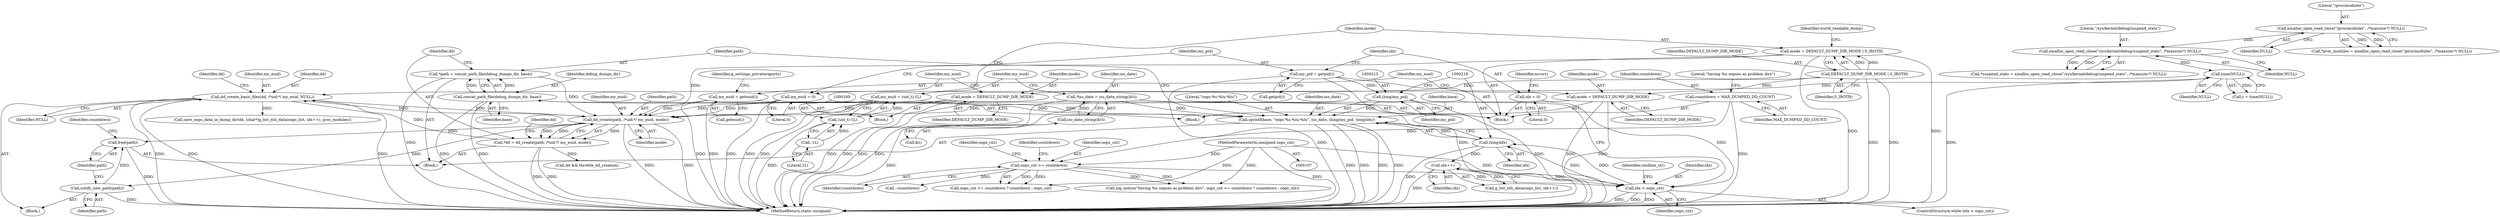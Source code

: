 digraph "0_abrt_8939398b82006ba1fec4ed491339fc075f43fc7c_4@API" {
"1000298" [label="(Call,free(path))"];
"1000293" [label="(Call,notify_new_path(path))"];
"1000229" [label="(Call,dd_create(path, /*uid:*/ my_euid, mode))"];
"1000221" [label="(Call,*path = concat_path_file(debug_dumps_dir, base))"];
"1000223" [label="(Call,concat_path_file(debug_dumps_dir, base))"];
"1000210" [label="(Call,sprintf(base, \"oops-%s-%lu-%lu\", iso_date, (long)my_pid, (long)idx))"];
"1000151" [label="(Call,*iso_date = iso_date_string(&t))"];
"1000153" [label="(Call,iso_date_string(&t))"];
"1000214" [label="(Call,(long)my_pid)"];
"1000193" [label="(Call,my_pid = getpid())"];
"1000217" [label="(Call,(long)idx)"];
"1000205" [label="(Call,idx < oops_cnt)"];
"1000246" [label="(Call,idx++)"];
"1000197" [label="(Call,idx = 0)"];
"1000109" [label="(MethodParameterIn,unsigned oops_cnt)"];
"1000118" [label="(Call,oops_cnt >= countdown)"];
"1000112" [label="(Call,countdown = MAX_DUMPED_DD_COUNT)"];
"1000189" [label="(Call,my_euid = 0)"];
"1000236" [label="(Call,dd_create_basic_files(dd, /*uid:*/ my_euid, NULL))"];
"1000227" [label="(Call,*dd = dd_create(path, /*uid:*/ my_euid, mode))"];
"1000148" [label="(Call,time(NULL))"];
"1000142" [label="(Call,xmalloc_open_read_close(\"/sys/kernel/debug/suspend_stats\", /*maxsize:*/ NULL))"];
"1000136" [label="(Call,xmalloc_open_read_close(\"/proc/modules\", /*maxsize:*/ NULL))"];
"1000157" [label="(Call,my_euid = (uid_t)-1L)"];
"1000159" [label="(Call,(uid_t)-1L)"];
"1000161" [label="(Call,-1L)"];
"1000176" [label="(Call,my_euid = geteuid())"];
"1000186" [label="(Call,mode = DEFAULT_DUMP_DIR_MODE)"];
"1000166" [label="(Call,DEFAULT_DUMP_DIR_MODE | S_IROTH)"];
"1000173" [label="(Call,mode = DEFAULT_DUMP_DIR_MODE)"];
"1000164" [label="(Call,mode = DEFAULT_DUMP_DIR_MODE | S_IROTH)"];
"1000177" [label="(Identifier,my_euid)"];
"1000241" [label="(Identifier,dd)"];
"1000112" [label="(Call,countdown = MAX_DUMPED_DD_COUNT)"];
"1000231" [label="(Identifier,my_euid)"];
"1000229" [label="(Call,dd_create(path, /*uid:*/ my_euid, mode))"];
"1000114" [label="(Identifier,MAX_DUMPED_DD_COUNT)"];
"1000222" [label="(Identifier,path)"];
"1000152" [label="(Identifier,iso_date)"];
"1000322" [label="(MethodReturn,static unsigned)"];
"1000118" [label="(Call,oops_cnt >= countdown)"];
"1000207" [label="(Identifier,oops_cnt)"];
"1000225" [label="(Identifier,base)"];
"1000210" [label="(Call,sprintf(base, \"oops-%s-%lu-%lu\", iso_date, (long)my_pid, (long)idx))"];
"1000171" [label="(Identifier,world_readable_dump)"];
"1000178" [label="(Call,geteuid())"];
"1000199" [label="(Literal,0)"];
"1000246" [label="(Call,idx++)"];
"1000212" [label="(Literal,\"oops-%s-%lu-%lu\")"];
"1000137" [label="(Literal,\"/proc/modules\")"];
"1000149" [label="(Identifier,NULL)"];
"1000188" [label="(Identifier,DEFAULT_DUMP_DIR_MODE)"];
"1000157" [label="(Call,my_euid = (uid_t)-1L)"];
"1000228" [label="(Identifier,dd)"];
"1000134" [label="(Call,*proc_modules = xmalloc_open_read_close(\"/proc/modules\", /*maxsize:*/ NULL))"];
"1000161" [label="(Call,-1L)"];
"1000234" [label="(Identifier,dd)"];
"1000120" [label="(Identifier,countdown)"];
"1000146" [label="(Call,t = time(NULL))"];
"1000219" [label="(Identifier,idx)"];
"1000176" [label="(Call,my_euid = geteuid())"];
"1000230" [label="(Identifier,path)"];
"1000195" [label="(Call,getpid())"];
"1000116" [label="(Literal,\"Saving %u oopses as problem dirs\")"];
"1000227" [label="(Call,*dd = dd_create(path, /*uid:*/ my_euid, mode))"];
"1000180" [label="(Identifier,g_settings_privatereports)"];
"1000144" [label="(Identifier,NULL)"];
"1000303" [label="(Identifier,countdown)"];
"1000173" [label="(Call,mode = DEFAULT_DUMP_DIR_MODE)"];
"1000205" [label="(Call,idx < oops_cnt)"];
"1000313" [label="(Identifier,cmdline_str)"];
"1000244" [label="(Call,g_list_nth_data(oops_list, idx++))"];
"1000190" [label="(Identifier,my_euid)"];
"1000138" [label="(Identifier,NULL)"];
"1000162" [label="(Literal,1L)"];
"1000202" [label="(Identifier,errors)"];
"1000302" [label="(Call,--countdown)"];
"1000143" [label="(Literal,\"/sys/kernel/debug/suspend_stats\")"];
"1000216" [label="(Identifier,my_pid)"];
"1000247" [label="(Identifier,idx)"];
"1000238" [label="(Identifier,my_euid)"];
"1000175" [label="(Identifier,DEFAULT_DUMP_DIR_MODE)"];
"1000117" [label="(Call,oops_cnt >= countdown ? countdown : oops_cnt)"];
"1000172" [label="(Block,)"];
"1000191" [label="(Literal,0)"];
"1000140" [label="(Call,*suspend_stats = xmalloc_open_read_close(\"/sys/kernel/debug/suspend_stats\", /*maxsize:*/ NULL))"];
"1000122" [label="(Identifier,oops_cnt)"];
"1000232" [label="(Identifier,mode)"];
"1000174" [label="(Identifier,mode)"];
"1000307" [label="(Call,dd && throttle_dd_creation)"];
"1000148" [label="(Call,time(NULL))"];
"1000213" [label="(Identifier,iso_date)"];
"1000158" [label="(Identifier,my_euid)"];
"1000198" [label="(Identifier,idx)"];
"1000208" [label="(Block,)"];
"1000154" [label="(Call,&t)"];
"1000186" [label="(Call,mode = DEFAULT_DUMP_DIR_MODE)"];
"1000109" [label="(MethodParameterIn,unsigned oops_cnt)"];
"1000110" [label="(Block,)"];
"1000193" [label="(Call,my_pid = getpid())"];
"1000167" [label="(Identifier,DEFAULT_DUMP_DIR_MODE)"];
"1000153" [label="(Call,iso_date_string(&t))"];
"1000217" [label="(Call,(long)idx)"];
"1000121" [label="(Identifier,countdown)"];
"1000204" [label="(ControlStructure,while (idx < oops_cnt))"];
"1000189" [label="(Call,my_euid = 0)"];
"1000168" [label="(Identifier,S_IROTH)"];
"1000298" [label="(Call,free(path))"];
"1000165" [label="(Identifier,mode)"];
"1000197" [label="(Call,idx = 0)"];
"1000164" [label="(Call,mode = DEFAULT_DUMP_DIR_MODE | S_IROTH)"];
"1000299" [label="(Identifier,path)"];
"1000223" [label="(Call,concat_path_file(debug_dumps_dir, base))"];
"1000237" [label="(Identifier,dd)"];
"1000113" [label="(Identifier,countdown)"];
"1000235" [label="(Block,)"];
"1000194" [label="(Identifier,my_pid)"];
"1000214" [label="(Call,(long)my_pid)"];
"1000293" [label="(Call,notify_new_path(path))"];
"1000166" [label="(Call,DEFAULT_DUMP_DIR_MODE | S_IROTH)"];
"1000206" [label="(Identifier,idx)"];
"1000187" [label="(Identifier,mode)"];
"1000224" [label="(Identifier,debug_dumps_dir)"];
"1000221" [label="(Call,*path = concat_path_file(debug_dumps_dir, base))"];
"1000294" [label="(Identifier,path)"];
"1000151" [label="(Call,*iso_date = iso_date_string(&t))"];
"1000181" [label="(Block,)"];
"1000136" [label="(Call,xmalloc_open_read_close(\"/proc/modules\", /*maxsize:*/ NULL))"];
"1000236" [label="(Call,dd_create_basic_files(dd, /*uid:*/ my_euid, NULL))"];
"1000115" [label="(Call,log_notice(\"Saving %u oopses as problem dirs\", oops_cnt >= countdown ? countdown : oops_cnt))"];
"1000240" [label="(Call,save_oops_data_in_dump_dir(dd, (char*)g_list_nth_data(oops_list, idx++), proc_modules))"];
"1000142" [label="(Call,xmalloc_open_read_close(\"/sys/kernel/debug/suspend_stats\", /*maxsize:*/ NULL))"];
"1000159" [label="(Call,(uid_t)-1L)"];
"1000119" [label="(Identifier,oops_cnt)"];
"1000211" [label="(Identifier,base)"];
"1000239" [label="(Identifier,NULL)"];
"1000298" -> "1000208"  [label="AST: "];
"1000298" -> "1000299"  [label="CFG: "];
"1000299" -> "1000298"  [label="AST: "];
"1000303" -> "1000298"  [label="CFG: "];
"1000298" -> "1000322"  [label="DDG: "];
"1000293" -> "1000298"  [label="DDG: "];
"1000229" -> "1000298"  [label="DDG: "];
"1000293" -> "1000235"  [label="AST: "];
"1000293" -> "1000294"  [label="CFG: "];
"1000294" -> "1000293"  [label="AST: "];
"1000299" -> "1000293"  [label="CFG: "];
"1000293" -> "1000322"  [label="DDG: "];
"1000229" -> "1000293"  [label="DDG: "];
"1000229" -> "1000227"  [label="AST: "];
"1000229" -> "1000232"  [label="CFG: "];
"1000230" -> "1000229"  [label="AST: "];
"1000231" -> "1000229"  [label="AST: "];
"1000232" -> "1000229"  [label="AST: "];
"1000227" -> "1000229"  [label="CFG: "];
"1000229" -> "1000322"  [label="DDG: "];
"1000229" -> "1000322"  [label="DDG: "];
"1000229" -> "1000227"  [label="DDG: "];
"1000229" -> "1000227"  [label="DDG: "];
"1000229" -> "1000227"  [label="DDG: "];
"1000221" -> "1000229"  [label="DDG: "];
"1000189" -> "1000229"  [label="DDG: "];
"1000236" -> "1000229"  [label="DDG: "];
"1000157" -> "1000229"  [label="DDG: "];
"1000176" -> "1000229"  [label="DDG: "];
"1000186" -> "1000229"  [label="DDG: "];
"1000173" -> "1000229"  [label="DDG: "];
"1000164" -> "1000229"  [label="DDG: "];
"1000229" -> "1000236"  [label="DDG: "];
"1000221" -> "1000208"  [label="AST: "];
"1000221" -> "1000223"  [label="CFG: "];
"1000222" -> "1000221"  [label="AST: "];
"1000223" -> "1000221"  [label="AST: "];
"1000228" -> "1000221"  [label="CFG: "];
"1000221" -> "1000322"  [label="DDG: "];
"1000223" -> "1000221"  [label="DDG: "];
"1000223" -> "1000221"  [label="DDG: "];
"1000223" -> "1000225"  [label="CFG: "];
"1000224" -> "1000223"  [label="AST: "];
"1000225" -> "1000223"  [label="AST: "];
"1000223" -> "1000322"  [label="DDG: "];
"1000223" -> "1000322"  [label="DDG: "];
"1000223" -> "1000210"  [label="DDG: "];
"1000210" -> "1000223"  [label="DDG: "];
"1000210" -> "1000208"  [label="AST: "];
"1000210" -> "1000217"  [label="CFG: "];
"1000211" -> "1000210"  [label="AST: "];
"1000212" -> "1000210"  [label="AST: "];
"1000213" -> "1000210"  [label="AST: "];
"1000214" -> "1000210"  [label="AST: "];
"1000217" -> "1000210"  [label="AST: "];
"1000222" -> "1000210"  [label="CFG: "];
"1000210" -> "1000322"  [label="DDG: "];
"1000210" -> "1000322"  [label="DDG: "];
"1000210" -> "1000322"  [label="DDG: "];
"1000210" -> "1000322"  [label="DDG: "];
"1000151" -> "1000210"  [label="DDG: "];
"1000214" -> "1000210"  [label="DDG: "];
"1000217" -> "1000210"  [label="DDG: "];
"1000151" -> "1000110"  [label="AST: "];
"1000151" -> "1000153"  [label="CFG: "];
"1000152" -> "1000151"  [label="AST: "];
"1000153" -> "1000151"  [label="AST: "];
"1000158" -> "1000151"  [label="CFG: "];
"1000151" -> "1000322"  [label="DDG: "];
"1000151" -> "1000322"  [label="DDG: "];
"1000153" -> "1000151"  [label="DDG: "];
"1000153" -> "1000154"  [label="CFG: "];
"1000154" -> "1000153"  [label="AST: "];
"1000153" -> "1000322"  [label="DDG: "];
"1000214" -> "1000216"  [label="CFG: "];
"1000215" -> "1000214"  [label="AST: "];
"1000216" -> "1000214"  [label="AST: "];
"1000218" -> "1000214"  [label="CFG: "];
"1000214" -> "1000322"  [label="DDG: "];
"1000193" -> "1000214"  [label="DDG: "];
"1000193" -> "1000110"  [label="AST: "];
"1000193" -> "1000195"  [label="CFG: "];
"1000194" -> "1000193"  [label="AST: "];
"1000195" -> "1000193"  [label="AST: "];
"1000198" -> "1000193"  [label="CFG: "];
"1000193" -> "1000322"  [label="DDG: "];
"1000193" -> "1000322"  [label="DDG: "];
"1000217" -> "1000219"  [label="CFG: "];
"1000218" -> "1000217"  [label="AST: "];
"1000219" -> "1000217"  [label="AST: "];
"1000217" -> "1000322"  [label="DDG: "];
"1000217" -> "1000205"  [label="DDG: "];
"1000205" -> "1000217"  [label="DDG: "];
"1000217" -> "1000246"  [label="DDG: "];
"1000205" -> "1000204"  [label="AST: "];
"1000205" -> "1000207"  [label="CFG: "];
"1000206" -> "1000205"  [label="AST: "];
"1000207" -> "1000205"  [label="AST: "];
"1000211" -> "1000205"  [label="CFG: "];
"1000313" -> "1000205"  [label="CFG: "];
"1000205" -> "1000322"  [label="DDG: "];
"1000205" -> "1000322"  [label="DDG: "];
"1000205" -> "1000322"  [label="DDG: "];
"1000246" -> "1000205"  [label="DDG: "];
"1000197" -> "1000205"  [label="DDG: "];
"1000109" -> "1000205"  [label="DDG: "];
"1000118" -> "1000205"  [label="DDG: "];
"1000246" -> "1000244"  [label="AST: "];
"1000246" -> "1000247"  [label="CFG: "];
"1000247" -> "1000246"  [label="AST: "];
"1000244" -> "1000246"  [label="CFG: "];
"1000246" -> "1000322"  [label="DDG: "];
"1000246" -> "1000244"  [label="DDG: "];
"1000197" -> "1000110"  [label="AST: "];
"1000197" -> "1000199"  [label="CFG: "];
"1000198" -> "1000197"  [label="AST: "];
"1000199" -> "1000197"  [label="AST: "];
"1000202" -> "1000197"  [label="CFG: "];
"1000109" -> "1000107"  [label="AST: "];
"1000109" -> "1000322"  [label="DDG: "];
"1000109" -> "1000115"  [label="DDG: "];
"1000109" -> "1000118"  [label="DDG: "];
"1000109" -> "1000117"  [label="DDG: "];
"1000118" -> "1000117"  [label="AST: "];
"1000118" -> "1000120"  [label="CFG: "];
"1000119" -> "1000118"  [label="AST: "];
"1000120" -> "1000118"  [label="AST: "];
"1000121" -> "1000118"  [label="CFG: "];
"1000122" -> "1000118"  [label="CFG: "];
"1000118" -> "1000115"  [label="DDG: "];
"1000118" -> "1000115"  [label="DDG: "];
"1000112" -> "1000118"  [label="DDG: "];
"1000118" -> "1000117"  [label="DDG: "];
"1000118" -> "1000117"  [label="DDG: "];
"1000118" -> "1000302"  [label="DDG: "];
"1000112" -> "1000110"  [label="AST: "];
"1000112" -> "1000114"  [label="CFG: "];
"1000113" -> "1000112"  [label="AST: "];
"1000114" -> "1000112"  [label="AST: "];
"1000116" -> "1000112"  [label="CFG: "];
"1000112" -> "1000322"  [label="DDG: "];
"1000189" -> "1000181"  [label="AST: "];
"1000189" -> "1000191"  [label="CFG: "];
"1000190" -> "1000189"  [label="AST: "];
"1000191" -> "1000189"  [label="AST: "];
"1000194" -> "1000189"  [label="CFG: "];
"1000189" -> "1000322"  [label="DDG: "];
"1000236" -> "1000235"  [label="AST: "];
"1000236" -> "1000239"  [label="CFG: "];
"1000237" -> "1000236"  [label="AST: "];
"1000238" -> "1000236"  [label="AST: "];
"1000239" -> "1000236"  [label="AST: "];
"1000241" -> "1000236"  [label="CFG: "];
"1000236" -> "1000322"  [label="DDG: "];
"1000236" -> "1000322"  [label="DDG: "];
"1000236" -> "1000322"  [label="DDG: "];
"1000227" -> "1000236"  [label="DDG: "];
"1000148" -> "1000236"  [label="DDG: "];
"1000236" -> "1000240"  [label="DDG: "];
"1000227" -> "1000208"  [label="AST: "];
"1000228" -> "1000227"  [label="AST: "];
"1000234" -> "1000227"  [label="CFG: "];
"1000227" -> "1000322"  [label="DDG: "];
"1000227" -> "1000322"  [label="DDG: "];
"1000227" -> "1000307"  [label="DDG: "];
"1000148" -> "1000146"  [label="AST: "];
"1000148" -> "1000149"  [label="CFG: "];
"1000149" -> "1000148"  [label="AST: "];
"1000146" -> "1000148"  [label="CFG: "];
"1000148" -> "1000322"  [label="DDG: "];
"1000148" -> "1000146"  [label="DDG: "];
"1000142" -> "1000148"  [label="DDG: "];
"1000142" -> "1000140"  [label="AST: "];
"1000142" -> "1000144"  [label="CFG: "];
"1000143" -> "1000142"  [label="AST: "];
"1000144" -> "1000142"  [label="AST: "];
"1000140" -> "1000142"  [label="CFG: "];
"1000142" -> "1000140"  [label="DDG: "];
"1000142" -> "1000140"  [label="DDG: "];
"1000136" -> "1000142"  [label="DDG: "];
"1000136" -> "1000134"  [label="AST: "];
"1000136" -> "1000138"  [label="CFG: "];
"1000137" -> "1000136"  [label="AST: "];
"1000138" -> "1000136"  [label="AST: "];
"1000134" -> "1000136"  [label="CFG: "];
"1000136" -> "1000134"  [label="DDG: "];
"1000136" -> "1000134"  [label="DDG: "];
"1000157" -> "1000110"  [label="AST: "];
"1000157" -> "1000159"  [label="CFG: "];
"1000158" -> "1000157"  [label="AST: "];
"1000159" -> "1000157"  [label="AST: "];
"1000165" -> "1000157"  [label="CFG: "];
"1000157" -> "1000322"  [label="DDG: "];
"1000157" -> "1000322"  [label="DDG: "];
"1000159" -> "1000157"  [label="DDG: "];
"1000159" -> "1000161"  [label="CFG: "];
"1000160" -> "1000159"  [label="AST: "];
"1000161" -> "1000159"  [label="AST: "];
"1000159" -> "1000322"  [label="DDG: "];
"1000161" -> "1000159"  [label="DDG: "];
"1000161" -> "1000162"  [label="CFG: "];
"1000162" -> "1000161"  [label="AST: "];
"1000176" -> "1000172"  [label="AST: "];
"1000176" -> "1000178"  [label="CFG: "];
"1000177" -> "1000176"  [label="AST: "];
"1000178" -> "1000176"  [label="AST: "];
"1000180" -> "1000176"  [label="CFG: "];
"1000176" -> "1000322"  [label="DDG: "];
"1000176" -> "1000322"  [label="DDG: "];
"1000186" -> "1000181"  [label="AST: "];
"1000186" -> "1000188"  [label="CFG: "];
"1000187" -> "1000186"  [label="AST: "];
"1000188" -> "1000186"  [label="AST: "];
"1000190" -> "1000186"  [label="CFG: "];
"1000186" -> "1000322"  [label="DDG: "];
"1000186" -> "1000322"  [label="DDG: "];
"1000166" -> "1000186"  [label="DDG: "];
"1000166" -> "1000164"  [label="AST: "];
"1000166" -> "1000168"  [label="CFG: "];
"1000167" -> "1000166"  [label="AST: "];
"1000168" -> "1000166"  [label="AST: "];
"1000164" -> "1000166"  [label="CFG: "];
"1000166" -> "1000322"  [label="DDG: "];
"1000166" -> "1000322"  [label="DDG: "];
"1000166" -> "1000164"  [label="DDG: "];
"1000166" -> "1000164"  [label="DDG: "];
"1000166" -> "1000173"  [label="DDG: "];
"1000173" -> "1000172"  [label="AST: "];
"1000173" -> "1000175"  [label="CFG: "];
"1000174" -> "1000173"  [label="AST: "];
"1000175" -> "1000173"  [label="AST: "];
"1000177" -> "1000173"  [label="CFG: "];
"1000173" -> "1000322"  [label="DDG: "];
"1000173" -> "1000322"  [label="DDG: "];
"1000164" -> "1000110"  [label="AST: "];
"1000165" -> "1000164"  [label="AST: "];
"1000171" -> "1000164"  [label="CFG: "];
"1000164" -> "1000322"  [label="DDG: "];
"1000164" -> "1000322"  [label="DDG: "];
}
